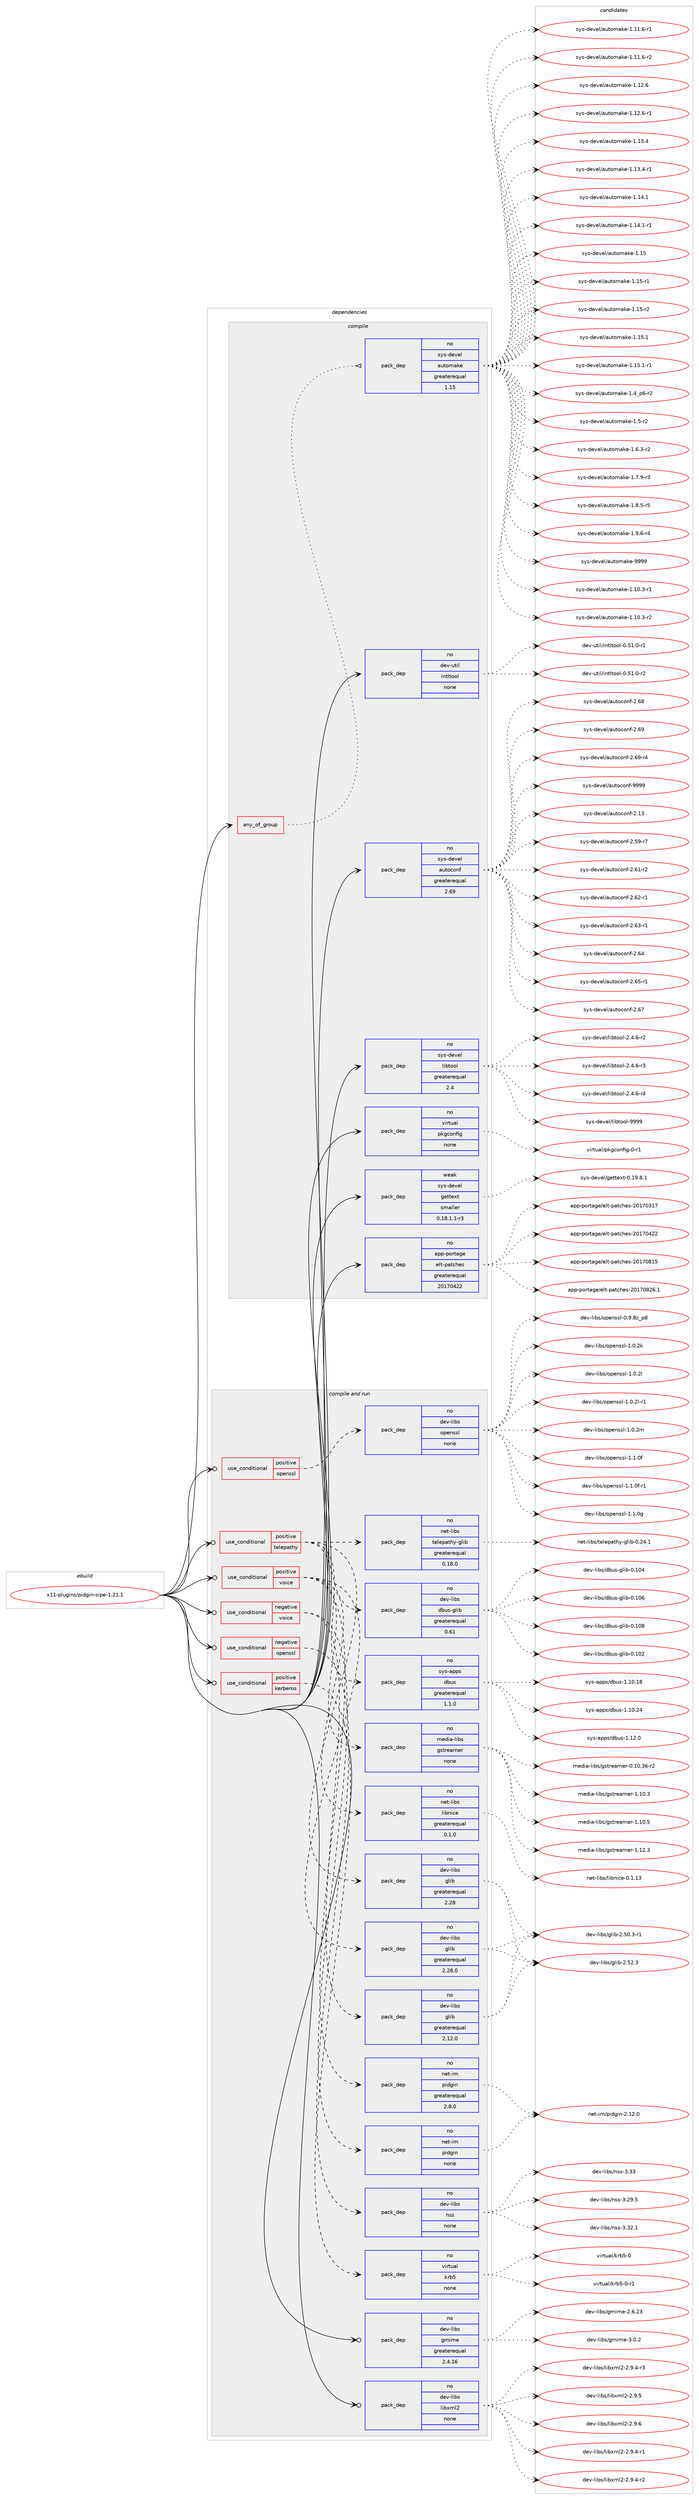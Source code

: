 digraph prolog {

# *************
# Graph options
# *************

newrank=true;
concentrate=true;
compound=true;
graph [rankdir=LR,fontname=Helvetica,fontsize=10,ranksep=1.5];#, ranksep=2.5, nodesep=0.2];
edge  [arrowhead=vee];
node  [fontname=Helvetica,fontsize=10];

# **********
# The ebuild
# **********

subgraph cluster_leftcol {
color=gray;
rank=same;
label=<<i>ebuild</i>>;
id [label="x11-plugins/pidgin-sipe-1.21.1", color=red, width=4, href="../x11-plugins/pidgin-sipe-1.21.1.svg"];
}

# ****************
# The dependencies
# ****************

subgraph cluster_midcol {
color=gray;
label=<<i>dependencies</i>>;
subgraph cluster_compile {
fillcolor="#eeeeee";
style=filled;
label=<<i>compile</i>>;
subgraph any9576 {
dependency526560 [label=<<TABLE BORDER="0" CELLBORDER="1" CELLSPACING="0" CELLPADDING="4"><TR><TD CELLPADDING="10">any_of_group</TD></TR></TABLE>>, shape=none, color=red];subgraph pack393104 {
dependency526561 [label=<<TABLE BORDER="0" CELLBORDER="1" CELLSPACING="0" CELLPADDING="4" WIDTH="220"><TR><TD ROWSPAN="6" CELLPADDING="30">pack_dep</TD></TR><TR><TD WIDTH="110">no</TD></TR><TR><TD>sys-devel</TD></TR><TR><TD>automake</TD></TR><TR><TD>greaterequal</TD></TR><TR><TD>1.15</TD></TR></TABLE>>, shape=none, color=blue];
}
dependency526560:e -> dependency526561:w [weight=20,style="dotted",arrowhead="oinv"];
}
id:e -> dependency526560:w [weight=20,style="solid",arrowhead="vee"];
subgraph pack393105 {
dependency526562 [label=<<TABLE BORDER="0" CELLBORDER="1" CELLSPACING="0" CELLPADDING="4" WIDTH="220"><TR><TD ROWSPAN="6" CELLPADDING="30">pack_dep</TD></TR><TR><TD WIDTH="110">no</TD></TR><TR><TD>app-portage</TD></TR><TR><TD>elt-patches</TD></TR><TR><TD>greaterequal</TD></TR><TR><TD>20170422</TD></TR></TABLE>>, shape=none, color=blue];
}
id:e -> dependency526562:w [weight=20,style="solid",arrowhead="vee"];
subgraph pack393106 {
dependency526563 [label=<<TABLE BORDER="0" CELLBORDER="1" CELLSPACING="0" CELLPADDING="4" WIDTH="220"><TR><TD ROWSPAN="6" CELLPADDING="30">pack_dep</TD></TR><TR><TD WIDTH="110">no</TD></TR><TR><TD>dev-util</TD></TR><TR><TD>intltool</TD></TR><TR><TD>none</TD></TR><TR><TD></TD></TR></TABLE>>, shape=none, color=blue];
}
id:e -> dependency526563:w [weight=20,style="solid",arrowhead="vee"];
subgraph pack393107 {
dependency526564 [label=<<TABLE BORDER="0" CELLBORDER="1" CELLSPACING="0" CELLPADDING="4" WIDTH="220"><TR><TD ROWSPAN="6" CELLPADDING="30">pack_dep</TD></TR><TR><TD WIDTH="110">no</TD></TR><TR><TD>sys-devel</TD></TR><TR><TD>autoconf</TD></TR><TR><TD>greaterequal</TD></TR><TR><TD>2.69</TD></TR></TABLE>>, shape=none, color=blue];
}
id:e -> dependency526564:w [weight=20,style="solid",arrowhead="vee"];
subgraph pack393108 {
dependency526565 [label=<<TABLE BORDER="0" CELLBORDER="1" CELLSPACING="0" CELLPADDING="4" WIDTH="220"><TR><TD ROWSPAN="6" CELLPADDING="30">pack_dep</TD></TR><TR><TD WIDTH="110">no</TD></TR><TR><TD>sys-devel</TD></TR><TR><TD>libtool</TD></TR><TR><TD>greaterequal</TD></TR><TR><TD>2.4</TD></TR></TABLE>>, shape=none, color=blue];
}
id:e -> dependency526565:w [weight=20,style="solid",arrowhead="vee"];
subgraph pack393109 {
dependency526566 [label=<<TABLE BORDER="0" CELLBORDER="1" CELLSPACING="0" CELLPADDING="4" WIDTH="220"><TR><TD ROWSPAN="6" CELLPADDING="30">pack_dep</TD></TR><TR><TD WIDTH="110">no</TD></TR><TR><TD>virtual</TD></TR><TR><TD>pkgconfig</TD></TR><TR><TD>none</TD></TR><TR><TD></TD></TR></TABLE>>, shape=none, color=blue];
}
id:e -> dependency526566:w [weight=20,style="solid",arrowhead="vee"];
subgraph pack393110 {
dependency526567 [label=<<TABLE BORDER="0" CELLBORDER="1" CELLSPACING="0" CELLPADDING="4" WIDTH="220"><TR><TD ROWSPAN="6" CELLPADDING="30">pack_dep</TD></TR><TR><TD WIDTH="110">weak</TD></TR><TR><TD>sys-devel</TD></TR><TR><TD>gettext</TD></TR><TR><TD>smaller</TD></TR><TR><TD>0.18.1.1-r3</TD></TR></TABLE>>, shape=none, color=blue];
}
id:e -> dependency526567:w [weight=20,style="solid",arrowhead="vee"];
}
subgraph cluster_compileandrun {
fillcolor="#eeeeee";
style=filled;
label=<<i>compile and run</i>>;
subgraph cond123532 {
dependency526568 [label=<<TABLE BORDER="0" CELLBORDER="1" CELLSPACING="0" CELLPADDING="4"><TR><TD ROWSPAN="3" CELLPADDING="10">use_conditional</TD></TR><TR><TD>negative</TD></TR><TR><TD>openssl</TD></TR></TABLE>>, shape=none, color=red];
subgraph pack393111 {
dependency526569 [label=<<TABLE BORDER="0" CELLBORDER="1" CELLSPACING="0" CELLPADDING="4" WIDTH="220"><TR><TD ROWSPAN="6" CELLPADDING="30">pack_dep</TD></TR><TR><TD WIDTH="110">no</TD></TR><TR><TD>dev-libs</TD></TR><TR><TD>nss</TD></TR><TR><TD>none</TD></TR><TR><TD></TD></TR></TABLE>>, shape=none, color=blue];
}
dependency526568:e -> dependency526569:w [weight=20,style="dashed",arrowhead="vee"];
}
id:e -> dependency526568:w [weight=20,style="solid",arrowhead="odotvee"];
subgraph cond123533 {
dependency526570 [label=<<TABLE BORDER="0" CELLBORDER="1" CELLSPACING="0" CELLPADDING="4"><TR><TD ROWSPAN="3" CELLPADDING="10">use_conditional</TD></TR><TR><TD>negative</TD></TR><TR><TD>voice</TD></TR></TABLE>>, shape=none, color=red];
subgraph pack393112 {
dependency526571 [label=<<TABLE BORDER="0" CELLBORDER="1" CELLSPACING="0" CELLPADDING="4" WIDTH="220"><TR><TD ROWSPAN="6" CELLPADDING="30">pack_dep</TD></TR><TR><TD WIDTH="110">no</TD></TR><TR><TD>dev-libs</TD></TR><TR><TD>glib</TD></TR><TR><TD>greaterequal</TD></TR><TR><TD>2.12.0</TD></TR></TABLE>>, shape=none, color=blue];
}
dependency526570:e -> dependency526571:w [weight=20,style="dashed",arrowhead="vee"];
subgraph pack393113 {
dependency526572 [label=<<TABLE BORDER="0" CELLBORDER="1" CELLSPACING="0" CELLPADDING="4" WIDTH="220"><TR><TD ROWSPAN="6" CELLPADDING="30">pack_dep</TD></TR><TR><TD WIDTH="110">no</TD></TR><TR><TD>net-im</TD></TR><TR><TD>pidgin</TD></TR><TR><TD>none</TD></TR><TR><TD></TD></TR></TABLE>>, shape=none, color=blue];
}
dependency526570:e -> dependency526572:w [weight=20,style="dashed",arrowhead="vee"];
}
id:e -> dependency526570:w [weight=20,style="solid",arrowhead="odotvee"];
subgraph cond123534 {
dependency526573 [label=<<TABLE BORDER="0" CELLBORDER="1" CELLSPACING="0" CELLPADDING="4"><TR><TD ROWSPAN="3" CELLPADDING="10">use_conditional</TD></TR><TR><TD>positive</TD></TR><TR><TD>kerberos</TD></TR></TABLE>>, shape=none, color=red];
subgraph pack393114 {
dependency526574 [label=<<TABLE BORDER="0" CELLBORDER="1" CELLSPACING="0" CELLPADDING="4" WIDTH="220"><TR><TD ROWSPAN="6" CELLPADDING="30">pack_dep</TD></TR><TR><TD WIDTH="110">no</TD></TR><TR><TD>virtual</TD></TR><TR><TD>krb5</TD></TR><TR><TD>none</TD></TR><TR><TD></TD></TR></TABLE>>, shape=none, color=blue];
}
dependency526573:e -> dependency526574:w [weight=20,style="dashed",arrowhead="vee"];
}
id:e -> dependency526573:w [weight=20,style="solid",arrowhead="odotvee"];
subgraph cond123535 {
dependency526575 [label=<<TABLE BORDER="0" CELLBORDER="1" CELLSPACING="0" CELLPADDING="4"><TR><TD ROWSPAN="3" CELLPADDING="10">use_conditional</TD></TR><TR><TD>positive</TD></TR><TR><TD>openssl</TD></TR></TABLE>>, shape=none, color=red];
subgraph pack393115 {
dependency526576 [label=<<TABLE BORDER="0" CELLBORDER="1" CELLSPACING="0" CELLPADDING="4" WIDTH="220"><TR><TD ROWSPAN="6" CELLPADDING="30">pack_dep</TD></TR><TR><TD WIDTH="110">no</TD></TR><TR><TD>dev-libs</TD></TR><TR><TD>openssl</TD></TR><TR><TD>none</TD></TR><TR><TD></TD></TR></TABLE>>, shape=none, color=blue];
}
dependency526575:e -> dependency526576:w [weight=20,style="dashed",arrowhead="vee"];
}
id:e -> dependency526575:w [weight=20,style="solid",arrowhead="odotvee"];
subgraph cond123536 {
dependency526577 [label=<<TABLE BORDER="0" CELLBORDER="1" CELLSPACING="0" CELLPADDING="4"><TR><TD ROWSPAN="3" CELLPADDING="10">use_conditional</TD></TR><TR><TD>positive</TD></TR><TR><TD>telepathy</TD></TR></TABLE>>, shape=none, color=red];
subgraph pack393116 {
dependency526578 [label=<<TABLE BORDER="0" CELLBORDER="1" CELLSPACING="0" CELLPADDING="4" WIDTH="220"><TR><TD ROWSPAN="6" CELLPADDING="30">pack_dep</TD></TR><TR><TD WIDTH="110">no</TD></TR><TR><TD>sys-apps</TD></TR><TR><TD>dbus</TD></TR><TR><TD>greaterequal</TD></TR><TR><TD>1.1.0</TD></TR></TABLE>>, shape=none, color=blue];
}
dependency526577:e -> dependency526578:w [weight=20,style="dashed",arrowhead="vee"];
subgraph pack393117 {
dependency526579 [label=<<TABLE BORDER="0" CELLBORDER="1" CELLSPACING="0" CELLPADDING="4" WIDTH="220"><TR><TD ROWSPAN="6" CELLPADDING="30">pack_dep</TD></TR><TR><TD WIDTH="110">no</TD></TR><TR><TD>dev-libs</TD></TR><TR><TD>dbus-glib</TD></TR><TR><TD>greaterequal</TD></TR><TR><TD>0.61</TD></TR></TABLE>>, shape=none, color=blue];
}
dependency526577:e -> dependency526579:w [weight=20,style="dashed",arrowhead="vee"];
subgraph pack393118 {
dependency526580 [label=<<TABLE BORDER="0" CELLBORDER="1" CELLSPACING="0" CELLPADDING="4" WIDTH="220"><TR><TD ROWSPAN="6" CELLPADDING="30">pack_dep</TD></TR><TR><TD WIDTH="110">no</TD></TR><TR><TD>dev-libs</TD></TR><TR><TD>glib</TD></TR><TR><TD>greaterequal</TD></TR><TR><TD>2.28</TD></TR></TABLE>>, shape=none, color=blue];
}
dependency526577:e -> dependency526580:w [weight=20,style="dashed",arrowhead="vee"];
subgraph pack393119 {
dependency526581 [label=<<TABLE BORDER="0" CELLBORDER="1" CELLSPACING="0" CELLPADDING="4" WIDTH="220"><TR><TD ROWSPAN="6" CELLPADDING="30">pack_dep</TD></TR><TR><TD WIDTH="110">no</TD></TR><TR><TD>net-libs</TD></TR><TR><TD>telepathy-glib</TD></TR><TR><TD>greaterequal</TD></TR><TR><TD>0.18.0</TD></TR></TABLE>>, shape=none, color=blue];
}
dependency526577:e -> dependency526581:w [weight=20,style="dashed",arrowhead="vee"];
}
id:e -> dependency526577:w [weight=20,style="solid",arrowhead="odotvee"];
subgraph cond123537 {
dependency526582 [label=<<TABLE BORDER="0" CELLBORDER="1" CELLSPACING="0" CELLPADDING="4"><TR><TD ROWSPAN="3" CELLPADDING="10">use_conditional</TD></TR><TR><TD>positive</TD></TR><TR><TD>voice</TD></TR></TABLE>>, shape=none, color=red];
subgraph pack393120 {
dependency526583 [label=<<TABLE BORDER="0" CELLBORDER="1" CELLSPACING="0" CELLPADDING="4" WIDTH="220"><TR><TD ROWSPAN="6" CELLPADDING="30">pack_dep</TD></TR><TR><TD WIDTH="110">no</TD></TR><TR><TD>dev-libs</TD></TR><TR><TD>glib</TD></TR><TR><TD>greaterequal</TD></TR><TR><TD>2.28.0</TD></TR></TABLE>>, shape=none, color=blue];
}
dependency526582:e -> dependency526583:w [weight=20,style="dashed",arrowhead="vee"];
subgraph pack393121 {
dependency526584 [label=<<TABLE BORDER="0" CELLBORDER="1" CELLSPACING="0" CELLPADDING="4" WIDTH="220"><TR><TD ROWSPAN="6" CELLPADDING="30">pack_dep</TD></TR><TR><TD WIDTH="110">no</TD></TR><TR><TD>net-libs</TD></TR><TR><TD>libnice</TD></TR><TR><TD>greaterequal</TD></TR><TR><TD>0.1.0</TD></TR></TABLE>>, shape=none, color=blue];
}
dependency526582:e -> dependency526584:w [weight=20,style="dashed",arrowhead="vee"];
subgraph pack393122 {
dependency526585 [label=<<TABLE BORDER="0" CELLBORDER="1" CELLSPACING="0" CELLPADDING="4" WIDTH="220"><TR><TD ROWSPAN="6" CELLPADDING="30">pack_dep</TD></TR><TR><TD WIDTH="110">no</TD></TR><TR><TD>media-libs</TD></TR><TR><TD>gstreamer</TD></TR><TR><TD>none</TD></TR><TR><TD></TD></TR></TABLE>>, shape=none, color=blue];
}
dependency526582:e -> dependency526585:w [weight=20,style="dashed",arrowhead="vee"];
subgraph pack393123 {
dependency526586 [label=<<TABLE BORDER="0" CELLBORDER="1" CELLSPACING="0" CELLPADDING="4" WIDTH="220"><TR><TD ROWSPAN="6" CELLPADDING="30">pack_dep</TD></TR><TR><TD WIDTH="110">no</TD></TR><TR><TD>net-im</TD></TR><TR><TD>pidgin</TD></TR><TR><TD>greaterequal</TD></TR><TR><TD>2.8.0</TD></TR></TABLE>>, shape=none, color=blue];
}
dependency526582:e -> dependency526586:w [weight=20,style="dashed",arrowhead="vee"];
}
id:e -> dependency526582:w [weight=20,style="solid",arrowhead="odotvee"];
subgraph pack393124 {
dependency526587 [label=<<TABLE BORDER="0" CELLBORDER="1" CELLSPACING="0" CELLPADDING="4" WIDTH="220"><TR><TD ROWSPAN="6" CELLPADDING="30">pack_dep</TD></TR><TR><TD WIDTH="110">no</TD></TR><TR><TD>dev-libs</TD></TR><TR><TD>gmime</TD></TR><TR><TD>greaterequal</TD></TR><TR><TD>2.4.16</TD></TR></TABLE>>, shape=none, color=blue];
}
id:e -> dependency526587:w [weight=20,style="solid",arrowhead="odotvee"];
subgraph pack393125 {
dependency526588 [label=<<TABLE BORDER="0" CELLBORDER="1" CELLSPACING="0" CELLPADDING="4" WIDTH="220"><TR><TD ROWSPAN="6" CELLPADDING="30">pack_dep</TD></TR><TR><TD WIDTH="110">no</TD></TR><TR><TD>dev-libs</TD></TR><TR><TD>libxml2</TD></TR><TR><TD>none</TD></TR><TR><TD></TD></TR></TABLE>>, shape=none, color=blue];
}
id:e -> dependency526588:w [weight=20,style="solid",arrowhead="odotvee"];
}
subgraph cluster_run {
fillcolor="#eeeeee";
style=filled;
label=<<i>run</i>>;
}
}

# **************
# The candidates
# **************

subgraph cluster_choices {
rank=same;
color=gray;
label=<<i>candidates</i>>;

subgraph choice393104 {
color=black;
nodesep=1;
choice11512111545100101118101108479711711611110997107101454946494846514511449 [label="sys-devel/automake-1.10.3-r1", color=red, width=4,href="../sys-devel/automake-1.10.3-r1.svg"];
choice11512111545100101118101108479711711611110997107101454946494846514511450 [label="sys-devel/automake-1.10.3-r2", color=red, width=4,href="../sys-devel/automake-1.10.3-r2.svg"];
choice11512111545100101118101108479711711611110997107101454946494946544511449 [label="sys-devel/automake-1.11.6-r1", color=red, width=4,href="../sys-devel/automake-1.11.6-r1.svg"];
choice11512111545100101118101108479711711611110997107101454946494946544511450 [label="sys-devel/automake-1.11.6-r2", color=red, width=4,href="../sys-devel/automake-1.11.6-r2.svg"];
choice1151211154510010111810110847971171161111099710710145494649504654 [label="sys-devel/automake-1.12.6", color=red, width=4,href="../sys-devel/automake-1.12.6.svg"];
choice11512111545100101118101108479711711611110997107101454946495046544511449 [label="sys-devel/automake-1.12.6-r1", color=red, width=4,href="../sys-devel/automake-1.12.6-r1.svg"];
choice1151211154510010111810110847971171161111099710710145494649514652 [label="sys-devel/automake-1.13.4", color=red, width=4,href="../sys-devel/automake-1.13.4.svg"];
choice11512111545100101118101108479711711611110997107101454946495146524511449 [label="sys-devel/automake-1.13.4-r1", color=red, width=4,href="../sys-devel/automake-1.13.4-r1.svg"];
choice1151211154510010111810110847971171161111099710710145494649524649 [label="sys-devel/automake-1.14.1", color=red, width=4,href="../sys-devel/automake-1.14.1.svg"];
choice11512111545100101118101108479711711611110997107101454946495246494511449 [label="sys-devel/automake-1.14.1-r1", color=red, width=4,href="../sys-devel/automake-1.14.1-r1.svg"];
choice115121115451001011181011084797117116111109971071014549464953 [label="sys-devel/automake-1.15", color=red, width=4,href="../sys-devel/automake-1.15.svg"];
choice1151211154510010111810110847971171161111099710710145494649534511449 [label="sys-devel/automake-1.15-r1", color=red, width=4,href="../sys-devel/automake-1.15-r1.svg"];
choice1151211154510010111810110847971171161111099710710145494649534511450 [label="sys-devel/automake-1.15-r2", color=red, width=4,href="../sys-devel/automake-1.15-r2.svg"];
choice1151211154510010111810110847971171161111099710710145494649534649 [label="sys-devel/automake-1.15.1", color=red, width=4,href="../sys-devel/automake-1.15.1.svg"];
choice11512111545100101118101108479711711611110997107101454946495346494511449 [label="sys-devel/automake-1.15.1-r1", color=red, width=4,href="../sys-devel/automake-1.15.1-r1.svg"];
choice115121115451001011181011084797117116111109971071014549465295112544511450 [label="sys-devel/automake-1.4_p6-r2", color=red, width=4,href="../sys-devel/automake-1.4_p6-r2.svg"];
choice11512111545100101118101108479711711611110997107101454946534511450 [label="sys-devel/automake-1.5-r2", color=red, width=4,href="../sys-devel/automake-1.5-r2.svg"];
choice115121115451001011181011084797117116111109971071014549465446514511450 [label="sys-devel/automake-1.6.3-r2", color=red, width=4,href="../sys-devel/automake-1.6.3-r2.svg"];
choice115121115451001011181011084797117116111109971071014549465546574511451 [label="sys-devel/automake-1.7.9-r3", color=red, width=4,href="../sys-devel/automake-1.7.9-r3.svg"];
choice115121115451001011181011084797117116111109971071014549465646534511453 [label="sys-devel/automake-1.8.5-r5", color=red, width=4,href="../sys-devel/automake-1.8.5-r5.svg"];
choice115121115451001011181011084797117116111109971071014549465746544511452 [label="sys-devel/automake-1.9.6-r4", color=red, width=4,href="../sys-devel/automake-1.9.6-r4.svg"];
choice115121115451001011181011084797117116111109971071014557575757 [label="sys-devel/automake-9999", color=red, width=4,href="../sys-devel/automake-9999.svg"];
dependency526561:e -> choice11512111545100101118101108479711711611110997107101454946494846514511449:w [style=dotted,weight="100"];
dependency526561:e -> choice11512111545100101118101108479711711611110997107101454946494846514511450:w [style=dotted,weight="100"];
dependency526561:e -> choice11512111545100101118101108479711711611110997107101454946494946544511449:w [style=dotted,weight="100"];
dependency526561:e -> choice11512111545100101118101108479711711611110997107101454946494946544511450:w [style=dotted,weight="100"];
dependency526561:e -> choice1151211154510010111810110847971171161111099710710145494649504654:w [style=dotted,weight="100"];
dependency526561:e -> choice11512111545100101118101108479711711611110997107101454946495046544511449:w [style=dotted,weight="100"];
dependency526561:e -> choice1151211154510010111810110847971171161111099710710145494649514652:w [style=dotted,weight="100"];
dependency526561:e -> choice11512111545100101118101108479711711611110997107101454946495146524511449:w [style=dotted,weight="100"];
dependency526561:e -> choice1151211154510010111810110847971171161111099710710145494649524649:w [style=dotted,weight="100"];
dependency526561:e -> choice11512111545100101118101108479711711611110997107101454946495246494511449:w [style=dotted,weight="100"];
dependency526561:e -> choice115121115451001011181011084797117116111109971071014549464953:w [style=dotted,weight="100"];
dependency526561:e -> choice1151211154510010111810110847971171161111099710710145494649534511449:w [style=dotted,weight="100"];
dependency526561:e -> choice1151211154510010111810110847971171161111099710710145494649534511450:w [style=dotted,weight="100"];
dependency526561:e -> choice1151211154510010111810110847971171161111099710710145494649534649:w [style=dotted,weight="100"];
dependency526561:e -> choice11512111545100101118101108479711711611110997107101454946495346494511449:w [style=dotted,weight="100"];
dependency526561:e -> choice115121115451001011181011084797117116111109971071014549465295112544511450:w [style=dotted,weight="100"];
dependency526561:e -> choice11512111545100101118101108479711711611110997107101454946534511450:w [style=dotted,weight="100"];
dependency526561:e -> choice115121115451001011181011084797117116111109971071014549465446514511450:w [style=dotted,weight="100"];
dependency526561:e -> choice115121115451001011181011084797117116111109971071014549465546574511451:w [style=dotted,weight="100"];
dependency526561:e -> choice115121115451001011181011084797117116111109971071014549465646534511453:w [style=dotted,weight="100"];
dependency526561:e -> choice115121115451001011181011084797117116111109971071014549465746544511452:w [style=dotted,weight="100"];
dependency526561:e -> choice115121115451001011181011084797117116111109971071014557575757:w [style=dotted,weight="100"];
}
subgraph choice393105 {
color=black;
nodesep=1;
choice97112112451121111141169710310147101108116451129711699104101115455048495548514955 [label="app-portage/elt-patches-20170317", color=red, width=4,href="../app-portage/elt-patches-20170317.svg"];
choice97112112451121111141169710310147101108116451129711699104101115455048495548525050 [label="app-portage/elt-patches-20170422", color=red, width=4,href="../app-portage/elt-patches-20170422.svg"];
choice97112112451121111141169710310147101108116451129711699104101115455048495548564953 [label="app-portage/elt-patches-20170815", color=red, width=4,href="../app-portage/elt-patches-20170815.svg"];
choice971121124511211111411697103101471011081164511297116991041011154550484955485650544649 [label="app-portage/elt-patches-20170826.1", color=red, width=4,href="../app-portage/elt-patches-20170826.1.svg"];
dependency526562:e -> choice97112112451121111141169710310147101108116451129711699104101115455048495548514955:w [style=dotted,weight="100"];
dependency526562:e -> choice97112112451121111141169710310147101108116451129711699104101115455048495548525050:w [style=dotted,weight="100"];
dependency526562:e -> choice97112112451121111141169710310147101108116451129711699104101115455048495548564953:w [style=dotted,weight="100"];
dependency526562:e -> choice971121124511211111411697103101471011081164511297116991041011154550484955485650544649:w [style=dotted,weight="100"];
}
subgraph choice393106 {
color=black;
nodesep=1;
choice1001011184511711610510847105110116108116111111108454846534946484511449 [label="dev-util/intltool-0.51.0-r1", color=red, width=4,href="../dev-util/intltool-0.51.0-r1.svg"];
choice1001011184511711610510847105110116108116111111108454846534946484511450 [label="dev-util/intltool-0.51.0-r2", color=red, width=4,href="../dev-util/intltool-0.51.0-r2.svg"];
dependency526563:e -> choice1001011184511711610510847105110116108116111111108454846534946484511449:w [style=dotted,weight="100"];
dependency526563:e -> choice1001011184511711610510847105110116108116111111108454846534946484511450:w [style=dotted,weight="100"];
}
subgraph choice393107 {
color=black;
nodesep=1;
choice115121115451001011181011084797117116111991111101024550464951 [label="sys-devel/autoconf-2.13", color=red, width=4,href="../sys-devel/autoconf-2.13.svg"];
choice1151211154510010111810110847971171161119911111010245504653574511455 [label="sys-devel/autoconf-2.59-r7", color=red, width=4,href="../sys-devel/autoconf-2.59-r7.svg"];
choice1151211154510010111810110847971171161119911111010245504654494511450 [label="sys-devel/autoconf-2.61-r2", color=red, width=4,href="../sys-devel/autoconf-2.61-r2.svg"];
choice1151211154510010111810110847971171161119911111010245504654504511449 [label="sys-devel/autoconf-2.62-r1", color=red, width=4,href="../sys-devel/autoconf-2.62-r1.svg"];
choice1151211154510010111810110847971171161119911111010245504654514511449 [label="sys-devel/autoconf-2.63-r1", color=red, width=4,href="../sys-devel/autoconf-2.63-r1.svg"];
choice115121115451001011181011084797117116111991111101024550465452 [label="sys-devel/autoconf-2.64", color=red, width=4,href="../sys-devel/autoconf-2.64.svg"];
choice1151211154510010111810110847971171161119911111010245504654534511449 [label="sys-devel/autoconf-2.65-r1", color=red, width=4,href="../sys-devel/autoconf-2.65-r1.svg"];
choice115121115451001011181011084797117116111991111101024550465455 [label="sys-devel/autoconf-2.67", color=red, width=4,href="../sys-devel/autoconf-2.67.svg"];
choice115121115451001011181011084797117116111991111101024550465456 [label="sys-devel/autoconf-2.68", color=red, width=4,href="../sys-devel/autoconf-2.68.svg"];
choice115121115451001011181011084797117116111991111101024550465457 [label="sys-devel/autoconf-2.69", color=red, width=4,href="../sys-devel/autoconf-2.69.svg"];
choice1151211154510010111810110847971171161119911111010245504654574511452 [label="sys-devel/autoconf-2.69-r4", color=red, width=4,href="../sys-devel/autoconf-2.69-r4.svg"];
choice115121115451001011181011084797117116111991111101024557575757 [label="sys-devel/autoconf-9999", color=red, width=4,href="../sys-devel/autoconf-9999.svg"];
dependency526564:e -> choice115121115451001011181011084797117116111991111101024550464951:w [style=dotted,weight="100"];
dependency526564:e -> choice1151211154510010111810110847971171161119911111010245504653574511455:w [style=dotted,weight="100"];
dependency526564:e -> choice1151211154510010111810110847971171161119911111010245504654494511450:w [style=dotted,weight="100"];
dependency526564:e -> choice1151211154510010111810110847971171161119911111010245504654504511449:w [style=dotted,weight="100"];
dependency526564:e -> choice1151211154510010111810110847971171161119911111010245504654514511449:w [style=dotted,weight="100"];
dependency526564:e -> choice115121115451001011181011084797117116111991111101024550465452:w [style=dotted,weight="100"];
dependency526564:e -> choice1151211154510010111810110847971171161119911111010245504654534511449:w [style=dotted,weight="100"];
dependency526564:e -> choice115121115451001011181011084797117116111991111101024550465455:w [style=dotted,weight="100"];
dependency526564:e -> choice115121115451001011181011084797117116111991111101024550465456:w [style=dotted,weight="100"];
dependency526564:e -> choice115121115451001011181011084797117116111991111101024550465457:w [style=dotted,weight="100"];
dependency526564:e -> choice1151211154510010111810110847971171161119911111010245504654574511452:w [style=dotted,weight="100"];
dependency526564:e -> choice115121115451001011181011084797117116111991111101024557575757:w [style=dotted,weight="100"];
}
subgraph choice393108 {
color=black;
nodesep=1;
choice1151211154510010111810110847108105981161111111084550465246544511450 [label="sys-devel/libtool-2.4.6-r2", color=red, width=4,href="../sys-devel/libtool-2.4.6-r2.svg"];
choice1151211154510010111810110847108105981161111111084550465246544511451 [label="sys-devel/libtool-2.4.6-r3", color=red, width=4,href="../sys-devel/libtool-2.4.6-r3.svg"];
choice1151211154510010111810110847108105981161111111084550465246544511452 [label="sys-devel/libtool-2.4.6-r4", color=red, width=4,href="../sys-devel/libtool-2.4.6-r4.svg"];
choice1151211154510010111810110847108105981161111111084557575757 [label="sys-devel/libtool-9999", color=red, width=4,href="../sys-devel/libtool-9999.svg"];
dependency526565:e -> choice1151211154510010111810110847108105981161111111084550465246544511450:w [style=dotted,weight="100"];
dependency526565:e -> choice1151211154510010111810110847108105981161111111084550465246544511451:w [style=dotted,weight="100"];
dependency526565:e -> choice1151211154510010111810110847108105981161111111084550465246544511452:w [style=dotted,weight="100"];
dependency526565:e -> choice1151211154510010111810110847108105981161111111084557575757:w [style=dotted,weight="100"];
}
subgraph choice393109 {
color=black;
nodesep=1;
choice11810511411611797108471121071039911111010210510345484511449 [label="virtual/pkgconfig-0-r1", color=red, width=4,href="../virtual/pkgconfig-0-r1.svg"];
dependency526566:e -> choice11810511411611797108471121071039911111010210510345484511449:w [style=dotted,weight="100"];
}
subgraph choice393110 {
color=black;
nodesep=1;
choice1151211154510010111810110847103101116116101120116454846495746564649 [label="sys-devel/gettext-0.19.8.1", color=red, width=4,href="../sys-devel/gettext-0.19.8.1.svg"];
dependency526567:e -> choice1151211154510010111810110847103101116116101120116454846495746564649:w [style=dotted,weight="100"];
}
subgraph choice393111 {
color=black;
nodesep=1;
choice10010111845108105981154711011511545514650574653 [label="dev-libs/nss-3.29.5", color=red, width=4,href="../dev-libs/nss-3.29.5.svg"];
choice10010111845108105981154711011511545514651504649 [label="dev-libs/nss-3.32.1", color=red, width=4,href="../dev-libs/nss-3.32.1.svg"];
choice1001011184510810598115471101151154551465151 [label="dev-libs/nss-3.33", color=red, width=4,href="../dev-libs/nss-3.33.svg"];
dependency526569:e -> choice10010111845108105981154711011511545514650574653:w [style=dotted,weight="100"];
dependency526569:e -> choice10010111845108105981154711011511545514651504649:w [style=dotted,weight="100"];
dependency526569:e -> choice1001011184510810598115471101151154551465151:w [style=dotted,weight="100"];
}
subgraph choice393112 {
color=black;
nodesep=1;
choice10010111845108105981154710310810598455046534846514511449 [label="dev-libs/glib-2.50.3-r1", color=red, width=4,href="../dev-libs/glib-2.50.3-r1.svg"];
choice1001011184510810598115471031081059845504653504651 [label="dev-libs/glib-2.52.3", color=red, width=4,href="../dev-libs/glib-2.52.3.svg"];
dependency526571:e -> choice10010111845108105981154710310810598455046534846514511449:w [style=dotted,weight="100"];
dependency526571:e -> choice1001011184510810598115471031081059845504653504651:w [style=dotted,weight="100"];
}
subgraph choice393113 {
color=black;
nodesep=1;
choice110101116451051094711210510010310511045504649504648 [label="net-im/pidgin-2.12.0", color=red, width=4,href="../net-im/pidgin-2.12.0.svg"];
dependency526572:e -> choice110101116451051094711210510010310511045504649504648:w [style=dotted,weight="100"];
}
subgraph choice393114 {
color=black;
nodesep=1;
choice118105114116117971084710711498534548 [label="virtual/krb5-0", color=red, width=4,href="../virtual/krb5-0.svg"];
choice1181051141161179710847107114985345484511449 [label="virtual/krb5-0-r1", color=red, width=4,href="../virtual/krb5-0-r1.svg"];
dependency526574:e -> choice118105114116117971084710711498534548:w [style=dotted,weight="100"];
dependency526574:e -> choice1181051141161179710847107114985345484511449:w [style=dotted,weight="100"];
}
subgraph choice393115 {
color=black;
nodesep=1;
choice1001011184510810598115471111121011101151151084548465746561229511256 [label="dev-libs/openssl-0.9.8z_p8", color=red, width=4,href="../dev-libs/openssl-0.9.8z_p8.svg"];
choice100101118451081059811547111112101110115115108454946484650107 [label="dev-libs/openssl-1.0.2k", color=red, width=4,href="../dev-libs/openssl-1.0.2k.svg"];
choice100101118451081059811547111112101110115115108454946484650108 [label="dev-libs/openssl-1.0.2l", color=red, width=4,href="../dev-libs/openssl-1.0.2l.svg"];
choice1001011184510810598115471111121011101151151084549464846501084511449 [label="dev-libs/openssl-1.0.2l-r1", color=red, width=4,href="../dev-libs/openssl-1.0.2l-r1.svg"];
choice100101118451081059811547111112101110115115108454946484650109 [label="dev-libs/openssl-1.0.2m", color=red, width=4,href="../dev-libs/openssl-1.0.2m.svg"];
choice100101118451081059811547111112101110115115108454946494648102 [label="dev-libs/openssl-1.1.0f", color=red, width=4,href="../dev-libs/openssl-1.1.0f.svg"];
choice1001011184510810598115471111121011101151151084549464946481024511449 [label="dev-libs/openssl-1.1.0f-r1", color=red, width=4,href="../dev-libs/openssl-1.1.0f-r1.svg"];
choice100101118451081059811547111112101110115115108454946494648103 [label="dev-libs/openssl-1.1.0g", color=red, width=4,href="../dev-libs/openssl-1.1.0g.svg"];
dependency526576:e -> choice1001011184510810598115471111121011101151151084548465746561229511256:w [style=dotted,weight="100"];
dependency526576:e -> choice100101118451081059811547111112101110115115108454946484650107:w [style=dotted,weight="100"];
dependency526576:e -> choice100101118451081059811547111112101110115115108454946484650108:w [style=dotted,weight="100"];
dependency526576:e -> choice1001011184510810598115471111121011101151151084549464846501084511449:w [style=dotted,weight="100"];
dependency526576:e -> choice100101118451081059811547111112101110115115108454946484650109:w [style=dotted,weight="100"];
dependency526576:e -> choice100101118451081059811547111112101110115115108454946494648102:w [style=dotted,weight="100"];
dependency526576:e -> choice1001011184510810598115471111121011101151151084549464946481024511449:w [style=dotted,weight="100"];
dependency526576:e -> choice100101118451081059811547111112101110115115108454946494648103:w [style=dotted,weight="100"];
}
subgraph choice393116 {
color=black;
nodesep=1;
choice115121115459711211211547100981171154549464948464956 [label="sys-apps/dbus-1.10.18", color=red, width=4,href="../sys-apps/dbus-1.10.18.svg"];
choice115121115459711211211547100981171154549464948465052 [label="sys-apps/dbus-1.10.24", color=red, width=4,href="../sys-apps/dbus-1.10.24.svg"];
choice1151211154597112112115471009811711545494649504648 [label="sys-apps/dbus-1.12.0", color=red, width=4,href="../sys-apps/dbus-1.12.0.svg"];
dependency526578:e -> choice115121115459711211211547100981171154549464948464956:w [style=dotted,weight="100"];
dependency526578:e -> choice115121115459711211211547100981171154549464948465052:w [style=dotted,weight="100"];
dependency526578:e -> choice1151211154597112112115471009811711545494649504648:w [style=dotted,weight="100"];
}
subgraph choice393117 {
color=black;
nodesep=1;
choice100101118451081059811547100981171154510310810598454846494850 [label="dev-libs/dbus-glib-0.102", color=red, width=4,href="../dev-libs/dbus-glib-0.102.svg"];
choice100101118451081059811547100981171154510310810598454846494852 [label="dev-libs/dbus-glib-0.104", color=red, width=4,href="../dev-libs/dbus-glib-0.104.svg"];
choice100101118451081059811547100981171154510310810598454846494854 [label="dev-libs/dbus-glib-0.106", color=red, width=4,href="../dev-libs/dbus-glib-0.106.svg"];
choice100101118451081059811547100981171154510310810598454846494856 [label="dev-libs/dbus-glib-0.108", color=red, width=4,href="../dev-libs/dbus-glib-0.108.svg"];
dependency526579:e -> choice100101118451081059811547100981171154510310810598454846494850:w [style=dotted,weight="100"];
dependency526579:e -> choice100101118451081059811547100981171154510310810598454846494852:w [style=dotted,weight="100"];
dependency526579:e -> choice100101118451081059811547100981171154510310810598454846494854:w [style=dotted,weight="100"];
dependency526579:e -> choice100101118451081059811547100981171154510310810598454846494856:w [style=dotted,weight="100"];
}
subgraph choice393118 {
color=black;
nodesep=1;
choice10010111845108105981154710310810598455046534846514511449 [label="dev-libs/glib-2.50.3-r1", color=red, width=4,href="../dev-libs/glib-2.50.3-r1.svg"];
choice1001011184510810598115471031081059845504653504651 [label="dev-libs/glib-2.52.3", color=red, width=4,href="../dev-libs/glib-2.52.3.svg"];
dependency526580:e -> choice10010111845108105981154710310810598455046534846514511449:w [style=dotted,weight="100"];
dependency526580:e -> choice1001011184510810598115471031081059845504653504651:w [style=dotted,weight="100"];
}
subgraph choice393119 {
color=black;
nodesep=1;
choice11010111645108105981154711610110810111297116104121451031081059845484650524649 [label="net-libs/telepathy-glib-0.24.1", color=red, width=4,href="../net-libs/telepathy-glib-0.24.1.svg"];
dependency526581:e -> choice11010111645108105981154711610110810111297116104121451031081059845484650524649:w [style=dotted,weight="100"];
}
subgraph choice393120 {
color=black;
nodesep=1;
choice10010111845108105981154710310810598455046534846514511449 [label="dev-libs/glib-2.50.3-r1", color=red, width=4,href="../dev-libs/glib-2.50.3-r1.svg"];
choice1001011184510810598115471031081059845504653504651 [label="dev-libs/glib-2.52.3", color=red, width=4,href="../dev-libs/glib-2.52.3.svg"];
dependency526583:e -> choice10010111845108105981154710310810598455046534846514511449:w [style=dotted,weight="100"];
dependency526583:e -> choice1001011184510810598115471031081059845504653504651:w [style=dotted,weight="100"];
}
subgraph choice393121 {
color=black;
nodesep=1;
choice110101116451081059811547108105981101059910145484649464951 [label="net-libs/libnice-0.1.13", color=red, width=4,href="../net-libs/libnice-0.1.13.svg"];
dependency526584:e -> choice110101116451081059811547108105981101059910145484649464951:w [style=dotted,weight="100"];
}
subgraph choice393122 {
color=black;
nodesep=1;
choice109101100105974510810598115471031151161141019710910111445484649484651544511450 [label="media-libs/gstreamer-0.10.36-r2", color=red, width=4,href="../media-libs/gstreamer-0.10.36-r2.svg"];
choice109101100105974510810598115471031151161141019710910111445494649484651 [label="media-libs/gstreamer-1.10.3", color=red, width=4,href="../media-libs/gstreamer-1.10.3.svg"];
choice109101100105974510810598115471031151161141019710910111445494649484653 [label="media-libs/gstreamer-1.10.5", color=red, width=4,href="../media-libs/gstreamer-1.10.5.svg"];
choice109101100105974510810598115471031151161141019710910111445494649504651 [label="media-libs/gstreamer-1.12.3", color=red, width=4,href="../media-libs/gstreamer-1.12.3.svg"];
dependency526585:e -> choice109101100105974510810598115471031151161141019710910111445484649484651544511450:w [style=dotted,weight="100"];
dependency526585:e -> choice109101100105974510810598115471031151161141019710910111445494649484651:w [style=dotted,weight="100"];
dependency526585:e -> choice109101100105974510810598115471031151161141019710910111445494649484653:w [style=dotted,weight="100"];
dependency526585:e -> choice109101100105974510810598115471031151161141019710910111445494649504651:w [style=dotted,weight="100"];
}
subgraph choice393123 {
color=black;
nodesep=1;
choice110101116451051094711210510010310511045504649504648 [label="net-im/pidgin-2.12.0", color=red, width=4,href="../net-im/pidgin-2.12.0.svg"];
dependency526586:e -> choice110101116451051094711210510010310511045504649504648:w [style=dotted,weight="100"];
}
subgraph choice393124 {
color=black;
nodesep=1;
choice10010111845108105981154710310910510910145504654465051 [label="dev-libs/gmime-2.6.23", color=red, width=4,href="../dev-libs/gmime-2.6.23.svg"];
choice100101118451081059811547103109105109101455146484650 [label="dev-libs/gmime-3.0.2", color=red, width=4,href="../dev-libs/gmime-3.0.2.svg"];
dependency526587:e -> choice10010111845108105981154710310910510910145504654465051:w [style=dotted,weight="100"];
dependency526587:e -> choice100101118451081059811547103109105109101455146484650:w [style=dotted,weight="100"];
}
subgraph choice393125 {
color=black;
nodesep=1;
choice10010111845108105981154710810598120109108504550465746524511449 [label="dev-libs/libxml2-2.9.4-r1", color=red, width=4,href="../dev-libs/libxml2-2.9.4-r1.svg"];
choice10010111845108105981154710810598120109108504550465746524511450 [label="dev-libs/libxml2-2.9.4-r2", color=red, width=4,href="../dev-libs/libxml2-2.9.4-r2.svg"];
choice10010111845108105981154710810598120109108504550465746524511451 [label="dev-libs/libxml2-2.9.4-r3", color=red, width=4,href="../dev-libs/libxml2-2.9.4-r3.svg"];
choice1001011184510810598115471081059812010910850455046574653 [label="dev-libs/libxml2-2.9.5", color=red, width=4,href="../dev-libs/libxml2-2.9.5.svg"];
choice1001011184510810598115471081059812010910850455046574654 [label="dev-libs/libxml2-2.9.6", color=red, width=4,href="../dev-libs/libxml2-2.9.6.svg"];
dependency526588:e -> choice10010111845108105981154710810598120109108504550465746524511449:w [style=dotted,weight="100"];
dependency526588:e -> choice10010111845108105981154710810598120109108504550465746524511450:w [style=dotted,weight="100"];
dependency526588:e -> choice10010111845108105981154710810598120109108504550465746524511451:w [style=dotted,weight="100"];
dependency526588:e -> choice1001011184510810598115471081059812010910850455046574653:w [style=dotted,weight="100"];
dependency526588:e -> choice1001011184510810598115471081059812010910850455046574654:w [style=dotted,weight="100"];
}
}

}
